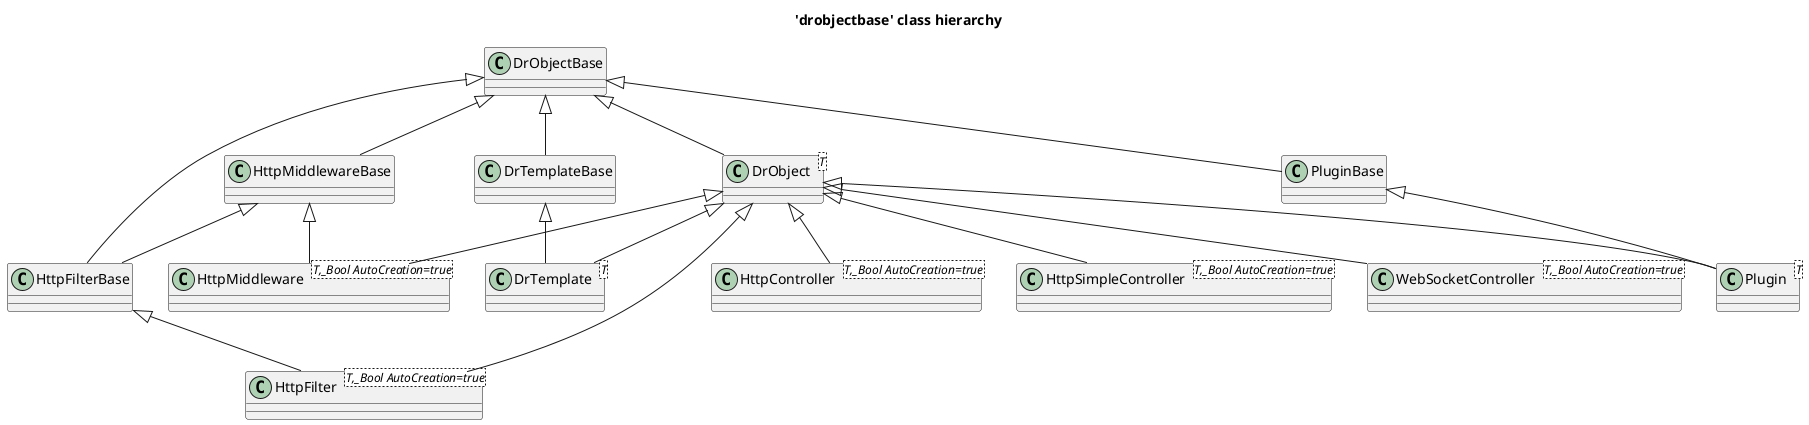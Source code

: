@startuml
title 'drobjectbase' class hierarchy
class "DrObjectBase" as C_0007589431571026341200
class C_0007589431571026341200 {
__
}
class "DrObject<T>" as C_0007426810552443098638
class C_0007426810552443098638 {
__
}
class "HttpMiddlewareBase" as C_0013299971319634221181
class C_0013299971319634221181 {
__
}
class "HttpMiddleware<T,_Bool AutoCreation=true>" as C_0002367562706761873028
class C_0002367562706761873028 {
__
}
class "HttpFilterBase" as C_0010298798647119485959
class C_0010298798647119485959 {
__
}
class "HttpFilter<T,_Bool AutoCreation=true>" as C_0011386542272247263448
class C_0011386542272247263448 {
__
}
class "DrTemplateBase" as C_0002292440546930414128
class C_0002292440546930414128 {
__
}
class "DrTemplate<T>" as C_0005847266675194305338
class C_0005847266675194305338 {
__
}
class "PluginBase" as C_0014129061647938356207
class C_0014129061647938356207 {
__
}
class "Plugin<T>" as C_0000721967873531230181
class C_0000721967873531230181 {
__
}
class "HttpController<T,_Bool AutoCreation=true>" as C_0000182916779366679195
class C_0000182916779366679195 {
__
}
class "HttpSimpleController<T,_Bool AutoCreation=true>" as C_0001846672343101501349
class C_0001846672343101501349 {
__
}
class "WebSocketController<T,_Bool AutoCreation=true>" as C_0010455583987704007942
class C_0010455583987704007942 {
__
}
C_0007589431571026341200 <|-- C_0007426810552443098638
C_0007589431571026341200 <|-- C_0013299971319634221181
C_0007426810552443098638 <|-- C_0002367562706761873028
C_0013299971319634221181 <|-- C_0002367562706761873028
C_0007589431571026341200 <|-- C_0010298798647119485959
C_0013299971319634221181 <|-- C_0010298798647119485959
C_0007426810552443098638 <|-- C_0011386542272247263448
C_0010298798647119485959 <|-- C_0011386542272247263448
C_0007589431571026341200 <|-- C_0002292440546930414128
C_0007426810552443098638 <|-- C_0005847266675194305338
C_0002292440546930414128 <|-- C_0005847266675194305338
C_0007589431571026341200 <|-- C_0014129061647938356207
C_0014129061647938356207 <|-- C_0000721967873531230181
C_0007426810552443098638 <|-- C_0000721967873531230181
C_0007426810552443098638 <|-- C_0000182916779366679195
C_0007426810552443098638 <|-- C_0001846672343101501349
C_0007426810552443098638 <|-- C_0010455583987704007942

'Generated with clang-uml, version 0.6.0
'LLVM version Ubuntu clang version 19.1.1 (1ubuntu1)
@enduml
